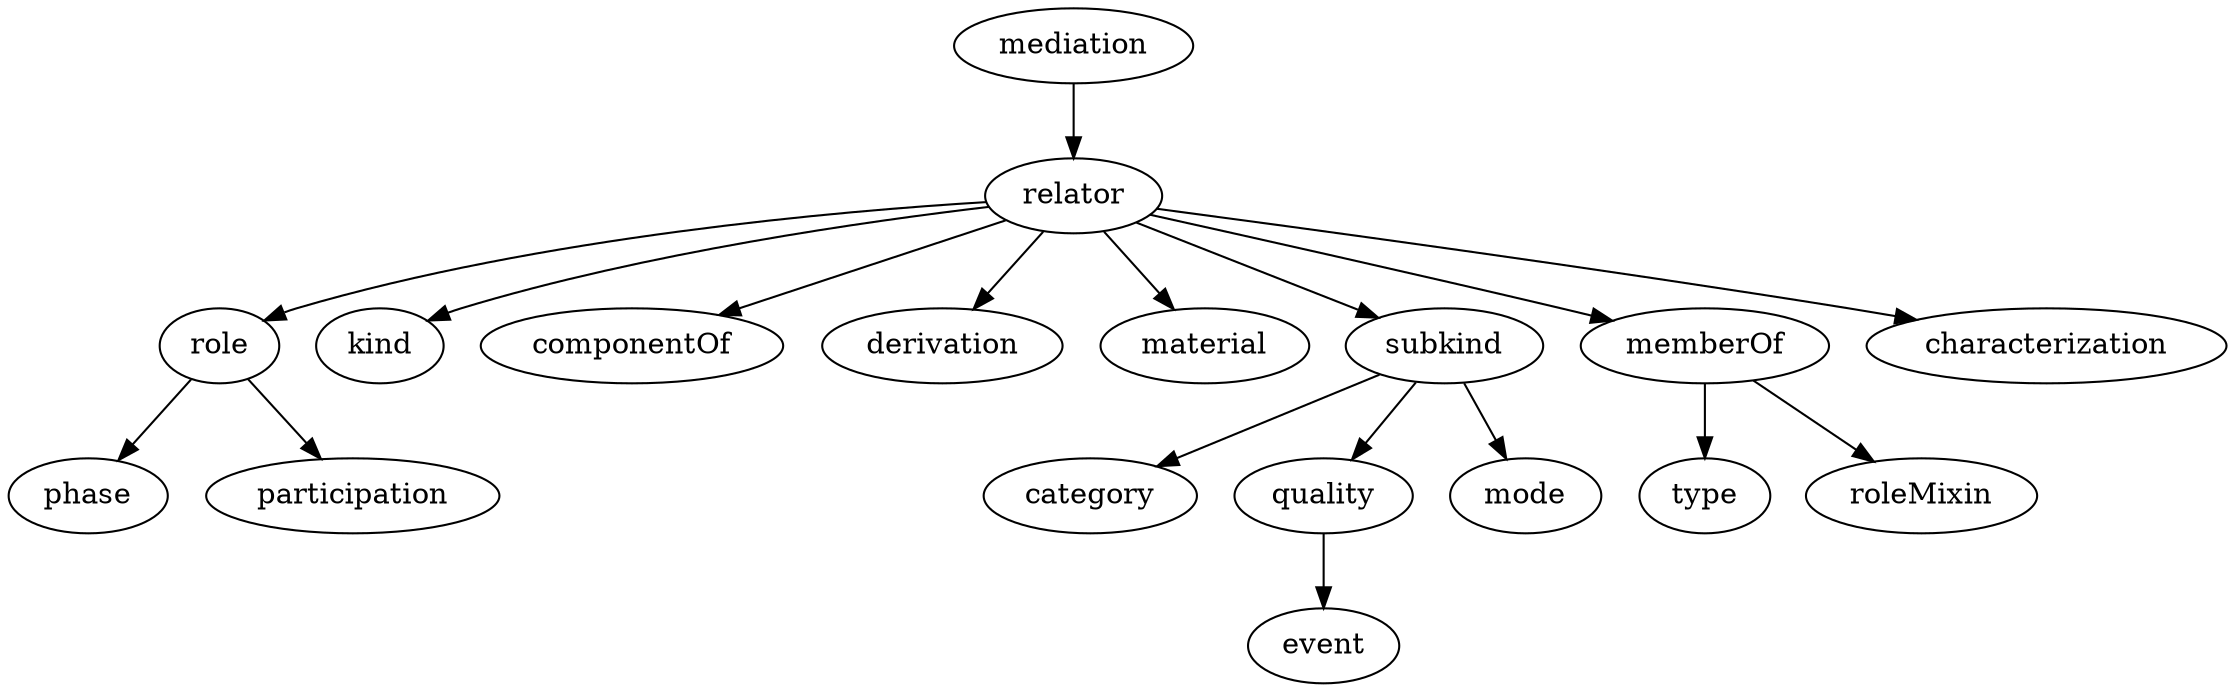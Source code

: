 strict digraph  {
mediation;
relator;
role;
kind;
componentOf;
derivation;
material;
subkind;
memberOf;
characterization;
phase;
participation;
category;
quality;
mode;
type;
roleMixin;
event;
mediation -> relator;
relator -> role;
relator -> kind;
relator -> componentOf;
relator -> derivation;
relator -> material;
relator -> subkind;
relator -> memberOf;
relator -> characterization;
role -> phase;
role -> participation;
subkind -> category;
subkind -> quality;
subkind -> mode;
memberOf -> type;
memberOf -> roleMixin;
quality -> event;
}
